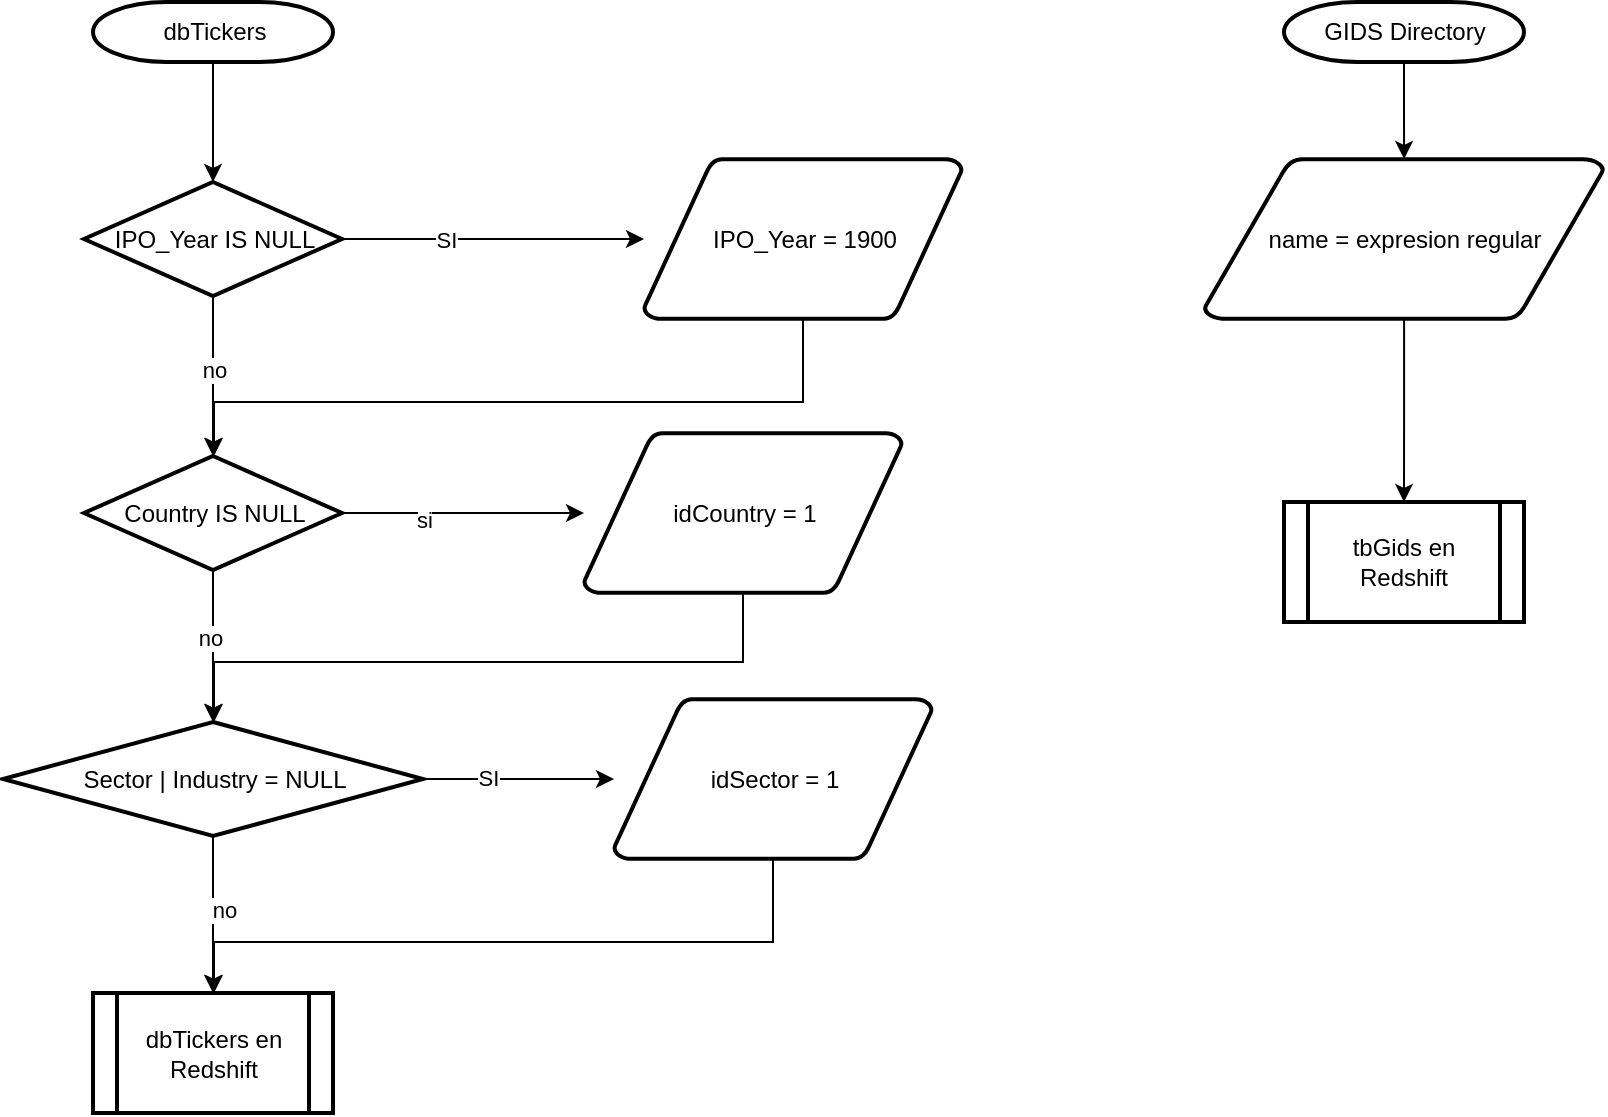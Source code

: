 <mxfile version="21.6.6" type="device">
  <diagram id="6a731a19-8d31-9384-78a2-239565b7b9f0" name="Page-1">
    <mxGraphModel dx="1114" dy="578" grid="1" gridSize="10" guides="1" tooltips="1" connect="1" arrows="1" fold="1" page="1" pageScale="1" pageWidth="1169" pageHeight="827" background="none" math="0" shadow="0">
      <root>
        <mxCell id="0" />
        <mxCell id="1" parent="0" />
        <mxCell id="g85x7FWINDNEgQS-XJ0Y-70" style="edgeStyle=orthogonalEdgeStyle;rounded=0;orthogonalLoop=1;jettySize=auto;html=1;" edge="1" parent="1" source="2" target="g85x7FWINDNEgQS-XJ0Y-55">
          <mxGeometry relative="1" as="geometry" />
        </mxCell>
        <mxCell id="2" value="dbTickers" style="shape=mxgraph.flowchart.terminator;strokeWidth=2;gradientColor=none;gradientDirection=north;fontStyle=0;html=1;" parent="1" vertex="1">
          <mxGeometry x="244.5" y="60" width="120" height="30" as="geometry" />
        </mxCell>
        <mxCell id="g85x7FWINDNEgQS-XJ0Y-57" style="edgeStyle=orthogonalEdgeStyle;rounded=0;orthogonalLoop=1;jettySize=auto;html=1;" edge="1" parent="1" source="g85x7FWINDNEgQS-XJ0Y-55" target="g85x7FWINDNEgQS-XJ0Y-56">
          <mxGeometry relative="1" as="geometry" />
        </mxCell>
        <mxCell id="g85x7FWINDNEgQS-XJ0Y-58" value="SI" style="edgeLabel;html=1;align=center;verticalAlign=middle;resizable=0;points=[];" vertex="1" connectable="0" parent="g85x7FWINDNEgQS-XJ0Y-57">
          <mxGeometry x="-0.311" y="1" relative="1" as="geometry">
            <mxPoint y="1" as="offset" />
          </mxGeometry>
        </mxCell>
        <mxCell id="g85x7FWINDNEgQS-XJ0Y-60" value="" style="edgeStyle=orthogonalEdgeStyle;rounded=0;orthogonalLoop=1;jettySize=auto;html=1;" edge="1" parent="1" source="g85x7FWINDNEgQS-XJ0Y-55" target="g85x7FWINDNEgQS-XJ0Y-59">
          <mxGeometry relative="1" as="geometry" />
        </mxCell>
        <mxCell id="g85x7FWINDNEgQS-XJ0Y-79" value="no" style="edgeLabel;html=1;align=center;verticalAlign=middle;resizable=0;points=[];" vertex="1" connectable="0" parent="g85x7FWINDNEgQS-XJ0Y-60">
          <mxGeometry x="-0.075" relative="1" as="geometry">
            <mxPoint as="offset" />
          </mxGeometry>
        </mxCell>
        <mxCell id="g85x7FWINDNEgQS-XJ0Y-55" value="IPO_Year IS NULL" style="shape=mxgraph.flowchart.decision;strokeWidth=2;gradientColor=none;gradientDirection=north;fontStyle=0;html=1;" vertex="1" parent="1">
          <mxGeometry x="240" y="150" width="129" height="57" as="geometry" />
        </mxCell>
        <mxCell id="g85x7FWINDNEgQS-XJ0Y-85" style="edgeStyle=orthogonalEdgeStyle;rounded=0;orthogonalLoop=1;jettySize=auto;html=1;" edge="1" parent="1" source="g85x7FWINDNEgQS-XJ0Y-56" target="g85x7FWINDNEgQS-XJ0Y-59">
          <mxGeometry relative="1" as="geometry">
            <Array as="points">
              <mxPoint x="600" y="260" />
              <mxPoint x="305" y="260" />
            </Array>
          </mxGeometry>
        </mxCell>
        <mxCell id="g85x7FWINDNEgQS-XJ0Y-56" value="IPO_Year = 1900" style="shape=mxgraph.flowchart.data;strokeWidth=2;gradientColor=none;gradientDirection=north;fontStyle=0;html=1;" vertex="1" parent="1">
          <mxGeometry x="520" y="138.5" width="159" height="80" as="geometry" />
        </mxCell>
        <mxCell id="g85x7FWINDNEgQS-XJ0Y-62" style="edgeStyle=orthogonalEdgeStyle;rounded=0;orthogonalLoop=1;jettySize=auto;html=1;" edge="1" parent="1" source="g85x7FWINDNEgQS-XJ0Y-59" target="g85x7FWINDNEgQS-XJ0Y-61">
          <mxGeometry relative="1" as="geometry" />
        </mxCell>
        <mxCell id="g85x7FWINDNEgQS-XJ0Y-63" value="si" style="edgeLabel;html=1;align=center;verticalAlign=middle;resizable=0;points=[];" vertex="1" connectable="0" parent="g85x7FWINDNEgQS-XJ0Y-62">
          <mxGeometry x="-0.322" y="-2" relative="1" as="geometry">
            <mxPoint y="1" as="offset" />
          </mxGeometry>
        </mxCell>
        <mxCell id="g85x7FWINDNEgQS-XJ0Y-65" value="" style="edgeStyle=orthogonalEdgeStyle;rounded=0;orthogonalLoop=1;jettySize=auto;html=1;" edge="1" parent="1" source="g85x7FWINDNEgQS-XJ0Y-59" target="g85x7FWINDNEgQS-XJ0Y-64">
          <mxGeometry relative="1" as="geometry" />
        </mxCell>
        <mxCell id="g85x7FWINDNEgQS-XJ0Y-80" value="no" style="edgeLabel;html=1;align=center;verticalAlign=middle;resizable=0;points=[];" vertex="1" connectable="0" parent="g85x7FWINDNEgQS-XJ0Y-65">
          <mxGeometry x="-0.105" y="-2" relative="1" as="geometry">
            <mxPoint as="offset" />
          </mxGeometry>
        </mxCell>
        <mxCell id="g85x7FWINDNEgQS-XJ0Y-59" value="Country IS NULL" style="shape=mxgraph.flowchart.decision;strokeWidth=2;gradientColor=none;gradientDirection=north;fontStyle=0;html=1;" vertex="1" parent="1">
          <mxGeometry x="240" y="287" width="129" height="57" as="geometry" />
        </mxCell>
        <mxCell id="g85x7FWINDNEgQS-XJ0Y-84" style="edgeStyle=orthogonalEdgeStyle;rounded=0;orthogonalLoop=1;jettySize=auto;html=1;" edge="1" parent="1" source="g85x7FWINDNEgQS-XJ0Y-61" target="g85x7FWINDNEgQS-XJ0Y-64">
          <mxGeometry relative="1" as="geometry">
            <Array as="points">
              <mxPoint x="570" y="390" />
              <mxPoint x="305" y="390" />
            </Array>
          </mxGeometry>
        </mxCell>
        <mxCell id="g85x7FWINDNEgQS-XJ0Y-61" value="idCountry = 1" style="shape=mxgraph.flowchart.data;strokeWidth=2;gradientColor=none;gradientDirection=north;fontStyle=0;html=1;" vertex="1" parent="1">
          <mxGeometry x="490" y="275.5" width="159" height="80" as="geometry" />
        </mxCell>
        <mxCell id="g85x7FWINDNEgQS-XJ0Y-69" style="edgeStyle=orthogonalEdgeStyle;rounded=0;orthogonalLoop=1;jettySize=auto;html=1;" edge="1" parent="1" source="g85x7FWINDNEgQS-XJ0Y-64" target="g85x7FWINDNEgQS-XJ0Y-68">
          <mxGeometry relative="1" as="geometry" />
        </mxCell>
        <mxCell id="g85x7FWINDNEgQS-XJ0Y-81" value="SI" style="edgeLabel;html=1;align=center;verticalAlign=middle;resizable=0;points=[];" vertex="1" connectable="0" parent="g85x7FWINDNEgQS-XJ0Y-69">
          <mxGeometry x="-0.355" y="2" relative="1" as="geometry">
            <mxPoint x="1" y="1" as="offset" />
          </mxGeometry>
        </mxCell>
        <mxCell id="g85x7FWINDNEgQS-XJ0Y-73" value="" style="edgeStyle=orthogonalEdgeStyle;rounded=0;orthogonalLoop=1;jettySize=auto;html=1;" edge="1" parent="1" source="g85x7FWINDNEgQS-XJ0Y-64" target="g85x7FWINDNEgQS-XJ0Y-72">
          <mxGeometry relative="1" as="geometry" />
        </mxCell>
        <mxCell id="g85x7FWINDNEgQS-XJ0Y-82" value="no" style="edgeLabel;html=1;align=center;verticalAlign=middle;resizable=0;points=[];" vertex="1" connectable="0" parent="g85x7FWINDNEgQS-XJ0Y-73">
          <mxGeometry x="-0.057" y="5" relative="1" as="geometry">
            <mxPoint as="offset" />
          </mxGeometry>
        </mxCell>
        <mxCell id="g85x7FWINDNEgQS-XJ0Y-64" value="Sector | Industry = NULL" style="shape=mxgraph.flowchart.decision;strokeWidth=2;gradientColor=none;gradientDirection=north;fontStyle=0;html=1;" vertex="1" parent="1">
          <mxGeometry x="199.5" y="420" width="210" height="57" as="geometry" />
        </mxCell>
        <mxCell id="g85x7FWINDNEgQS-XJ0Y-86" style="edgeStyle=orthogonalEdgeStyle;rounded=0;orthogonalLoop=1;jettySize=auto;html=1;" edge="1" parent="1" source="g85x7FWINDNEgQS-XJ0Y-68" target="g85x7FWINDNEgQS-XJ0Y-72">
          <mxGeometry relative="1" as="geometry">
            <Array as="points">
              <mxPoint x="585" y="530" />
              <mxPoint x="305" y="530" />
            </Array>
          </mxGeometry>
        </mxCell>
        <mxCell id="g85x7FWINDNEgQS-XJ0Y-68" value="idSector = 1" style="shape=mxgraph.flowchart.data;strokeWidth=2;gradientColor=none;gradientDirection=north;fontStyle=0;html=1;" vertex="1" parent="1">
          <mxGeometry x="505" y="408.5" width="159" height="80" as="geometry" />
        </mxCell>
        <mxCell id="g85x7FWINDNEgQS-XJ0Y-72" value="dbTickers en Redshift" style="shape=process;whiteSpace=wrap;html=1;backgroundOutline=1;strokeWidth=2;gradientColor=none;gradientDirection=north;fontStyle=0;" vertex="1" parent="1">
          <mxGeometry x="244.5" y="555.5" width="120" height="60" as="geometry" />
        </mxCell>
        <mxCell id="g85x7FWINDNEgQS-XJ0Y-76" style="edgeStyle=orthogonalEdgeStyle;rounded=0;orthogonalLoop=1;jettySize=auto;html=1;" edge="1" parent="1" source="g85x7FWINDNEgQS-XJ0Y-74" target="g85x7FWINDNEgQS-XJ0Y-75">
          <mxGeometry relative="1" as="geometry" />
        </mxCell>
        <mxCell id="g85x7FWINDNEgQS-XJ0Y-74" value="GIDS Directory" style="shape=mxgraph.flowchart.terminator;strokeWidth=2;gradientColor=none;gradientDirection=north;fontStyle=0;html=1;" vertex="1" parent="1">
          <mxGeometry x="840" y="60" width="120" height="30" as="geometry" />
        </mxCell>
        <mxCell id="g85x7FWINDNEgQS-XJ0Y-88" style="edgeStyle=orthogonalEdgeStyle;rounded=0;orthogonalLoop=1;jettySize=auto;html=1;" edge="1" parent="1" source="g85x7FWINDNEgQS-XJ0Y-75" target="g85x7FWINDNEgQS-XJ0Y-87">
          <mxGeometry relative="1" as="geometry" />
        </mxCell>
        <mxCell id="g85x7FWINDNEgQS-XJ0Y-75" value="name = expresion regular" style="shape=mxgraph.flowchart.data;strokeWidth=2;gradientColor=none;gradientDirection=north;fontStyle=0;html=1;" vertex="1" parent="1">
          <mxGeometry x="800.25" y="138.5" width="199.5" height="80" as="geometry" />
        </mxCell>
        <mxCell id="g85x7FWINDNEgQS-XJ0Y-87" value="tbGids en Redshift" style="shape=process;whiteSpace=wrap;html=1;backgroundOutline=1;strokeWidth=2;gradientColor=none;gradientDirection=north;fontStyle=0;" vertex="1" parent="1">
          <mxGeometry x="840" y="310" width="120" height="60" as="geometry" />
        </mxCell>
      </root>
    </mxGraphModel>
  </diagram>
</mxfile>
